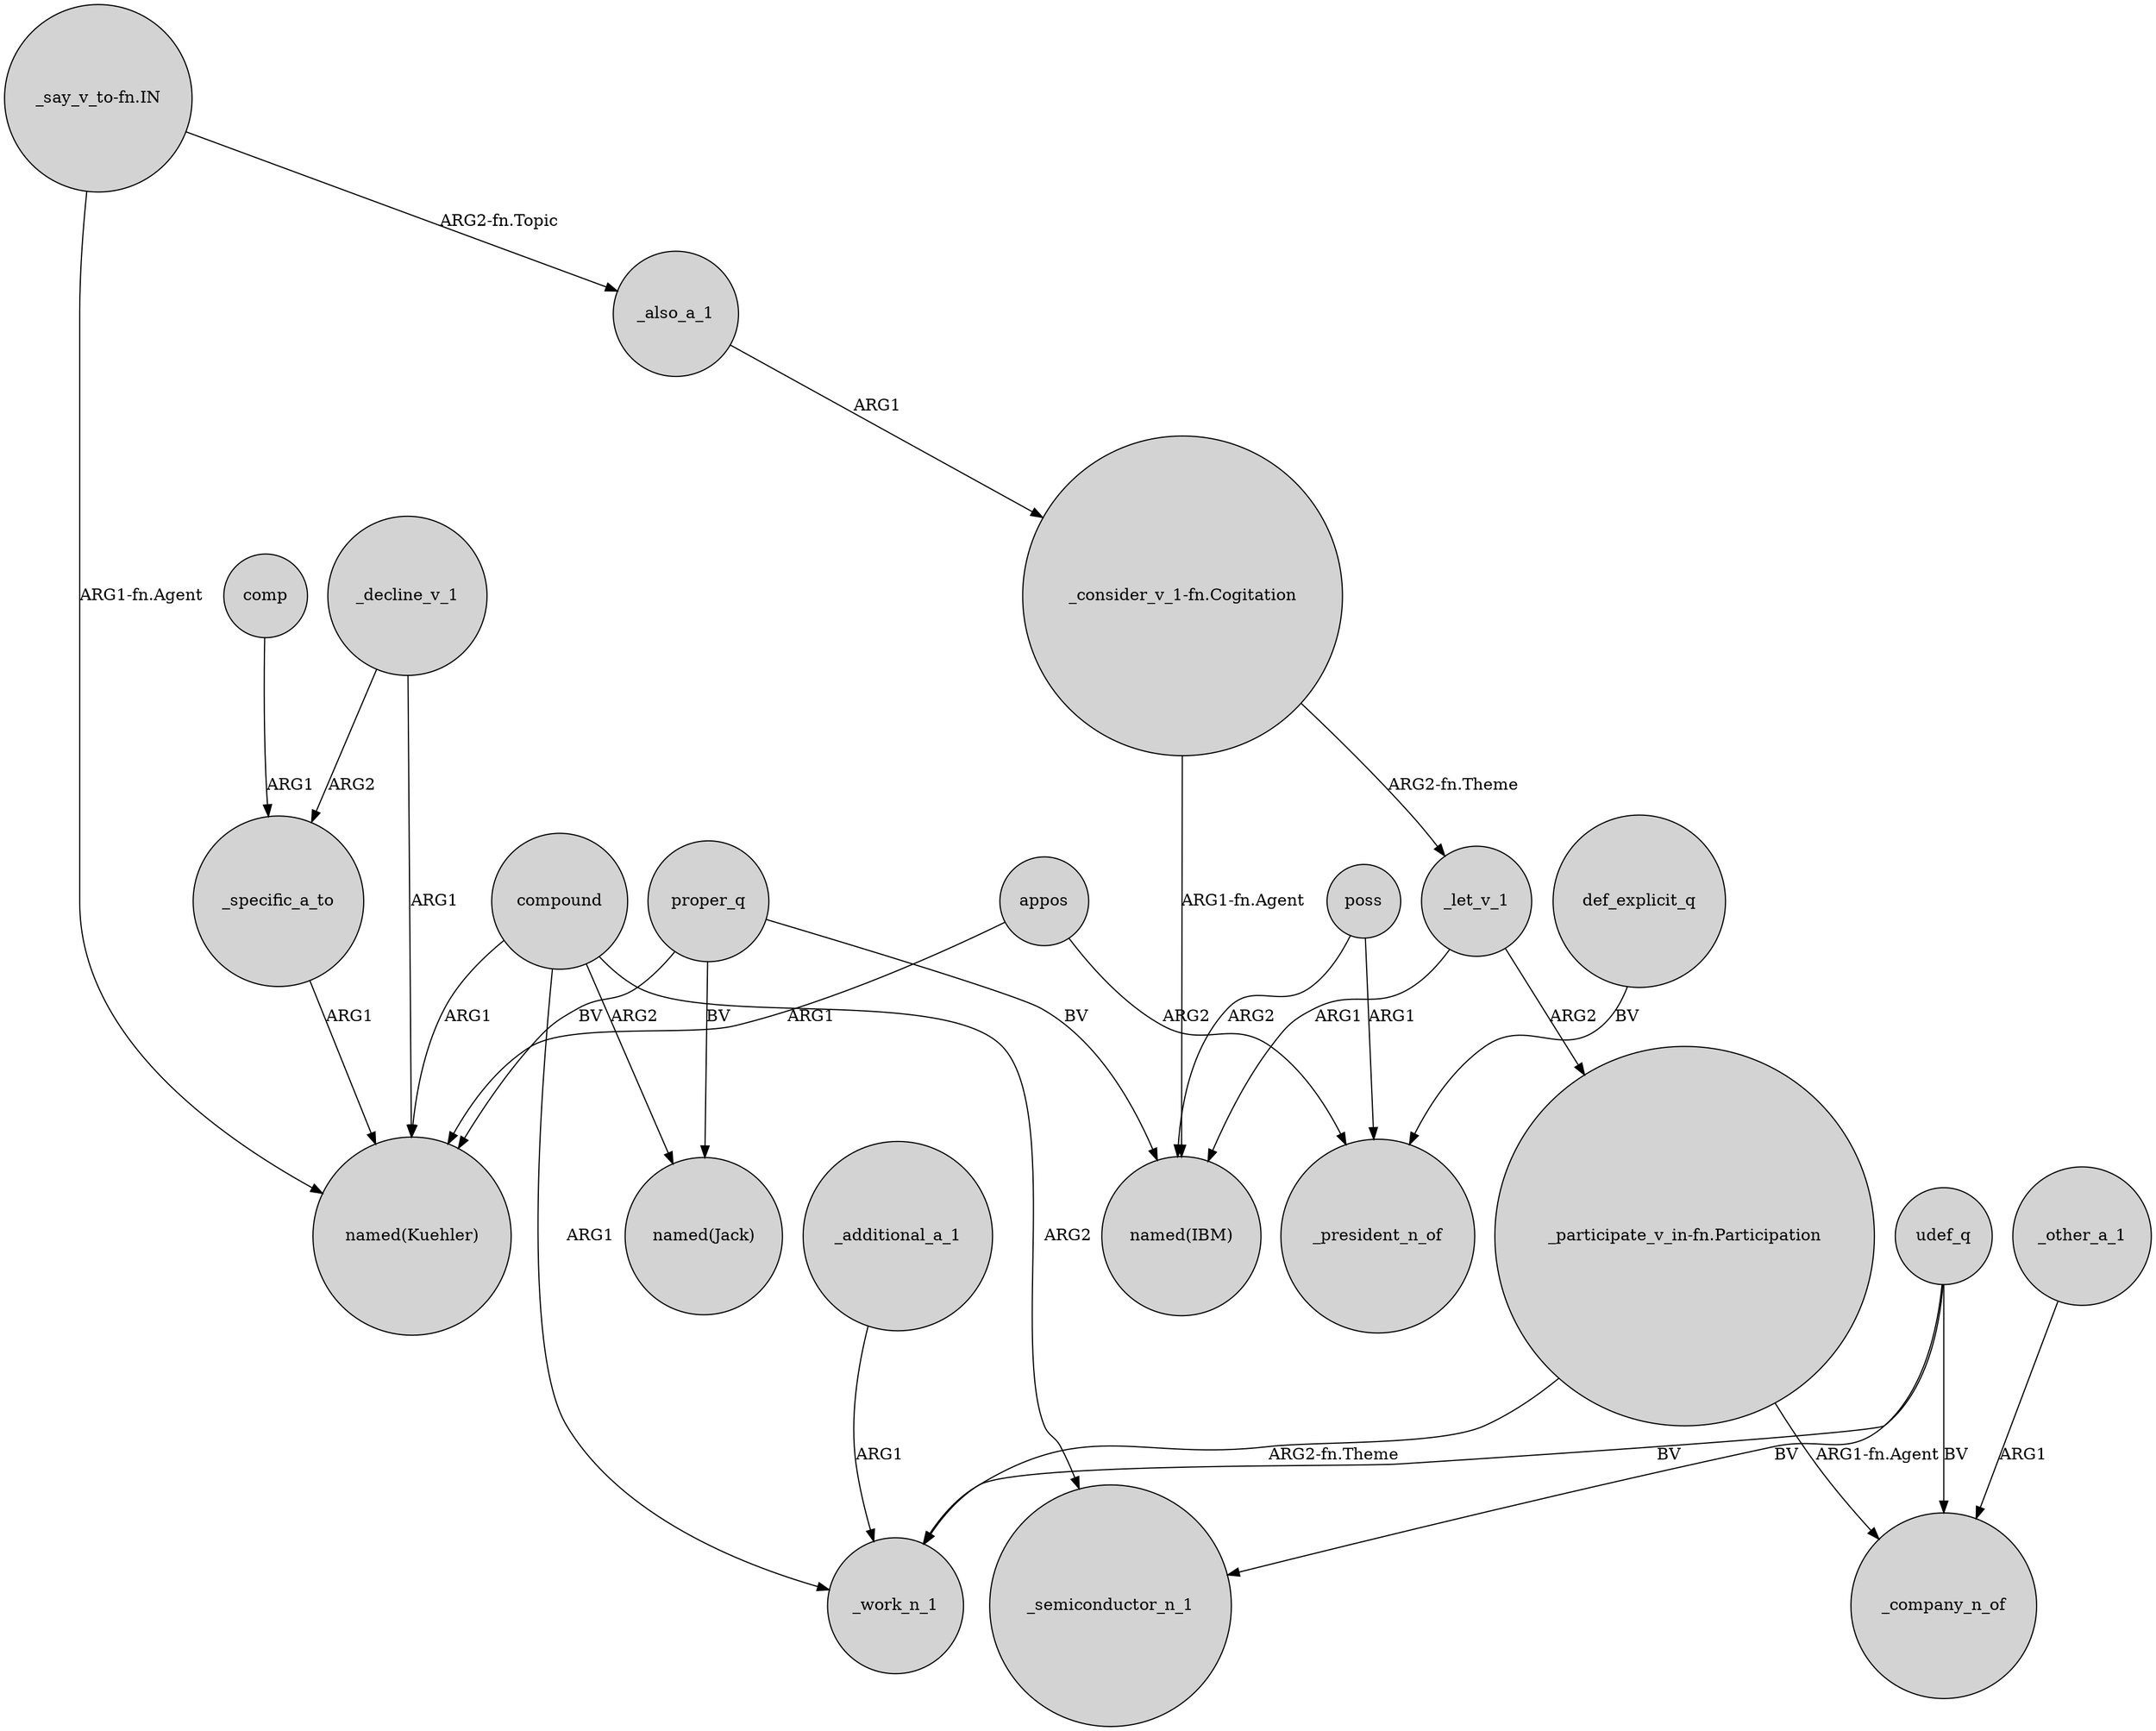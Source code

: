 digraph {
	node [shape=circle style=filled]
	"_consider_v_1-fn.Cogitation" -> _let_v_1 [label="ARG2-fn.Theme"]
	_additional_a_1 -> _work_n_1 [label=ARG1]
	_decline_v_1 -> _specific_a_to [label=ARG2]
	"_say_v_to-fn.IN" -> _also_a_1 [label="ARG2-fn.Topic"]
	_specific_a_to -> "named(Kuehler)" [label=ARG1]
	appos -> "named(Kuehler)" [label=ARG1]
	compound -> _work_n_1 [label=ARG1]
	_also_a_1 -> "_consider_v_1-fn.Cogitation" [label=ARG1]
	proper_q -> "named(IBM)" [label=BV]
	"_consider_v_1-fn.Cogitation" -> "named(IBM)" [label="ARG1-fn.Agent"]
	_let_v_1 -> "named(IBM)" [label=ARG1]
	_decline_v_1 -> "named(Kuehler)" [label=ARG1]
	poss -> _president_n_of [label=ARG1]
	appos -> _president_n_of [label=ARG2]
	compound -> "named(Jack)" [label=ARG2]
	compound -> _semiconductor_n_1 [label=ARG2]
	comp -> _specific_a_to [label=ARG1]
	def_explicit_q -> _president_n_of [label=BV]
	udef_q -> _semiconductor_n_1 [label=BV]
	proper_q -> "named(Jack)" [label=BV]
	proper_q -> "named(Kuehler)" [label=BV]
	poss -> "named(IBM)" [label=ARG2]
	_other_a_1 -> _company_n_of [label=ARG1]
	udef_q -> _company_n_of [label=BV]
	compound -> "named(Kuehler)" [label=ARG1]
	_let_v_1 -> "_participate_v_in-fn.Participation" [label=ARG2]
	"_participate_v_in-fn.Participation" -> _work_n_1 [label="ARG2-fn.Theme"]
	"_say_v_to-fn.IN" -> "named(Kuehler)" [label="ARG1-fn.Agent"]
	"_participate_v_in-fn.Participation" -> _company_n_of [label="ARG1-fn.Agent"]
	udef_q -> _work_n_1 [label=BV]
}
